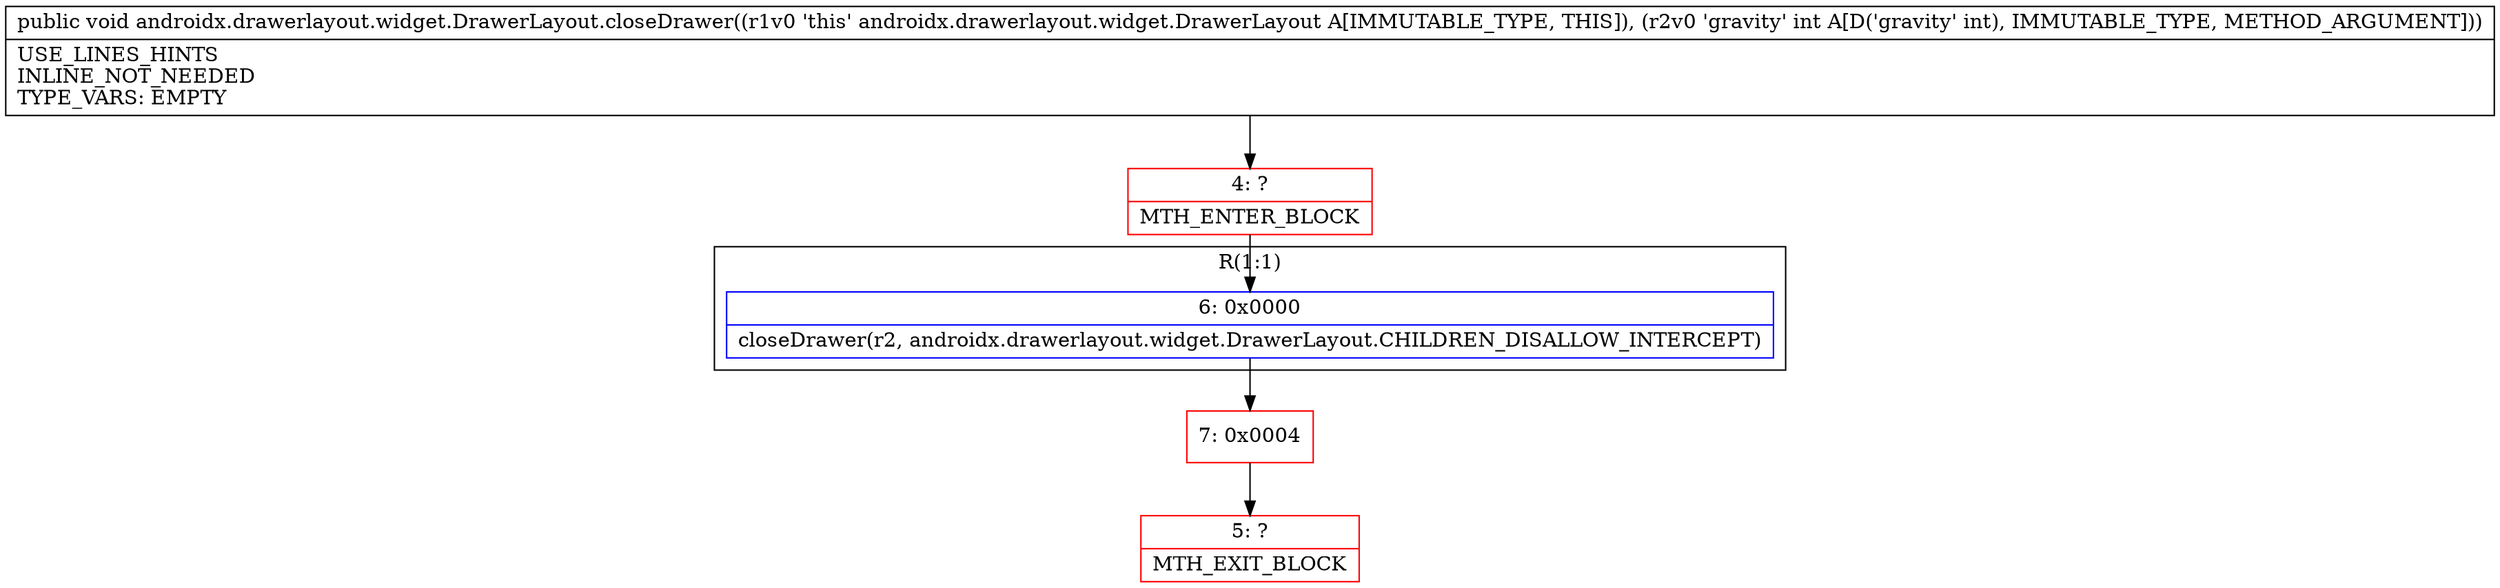 digraph "CFG forandroidx.drawerlayout.widget.DrawerLayout.closeDrawer(I)V" {
subgraph cluster_Region_1678130547 {
label = "R(1:1)";
node [shape=record,color=blue];
Node_6 [shape=record,label="{6\:\ 0x0000|closeDrawer(r2, androidx.drawerlayout.widget.DrawerLayout.CHILDREN_DISALLOW_INTERCEPT)\l}"];
}
Node_4 [shape=record,color=red,label="{4\:\ ?|MTH_ENTER_BLOCK\l}"];
Node_7 [shape=record,color=red,label="{7\:\ 0x0004}"];
Node_5 [shape=record,color=red,label="{5\:\ ?|MTH_EXIT_BLOCK\l}"];
MethodNode[shape=record,label="{public void androidx.drawerlayout.widget.DrawerLayout.closeDrawer((r1v0 'this' androidx.drawerlayout.widget.DrawerLayout A[IMMUTABLE_TYPE, THIS]), (r2v0 'gravity' int A[D('gravity' int), IMMUTABLE_TYPE, METHOD_ARGUMENT]))  | USE_LINES_HINTS\lINLINE_NOT_NEEDED\lTYPE_VARS: EMPTY\l}"];
MethodNode -> Node_4;Node_6 -> Node_7;
Node_4 -> Node_6;
Node_7 -> Node_5;
}

